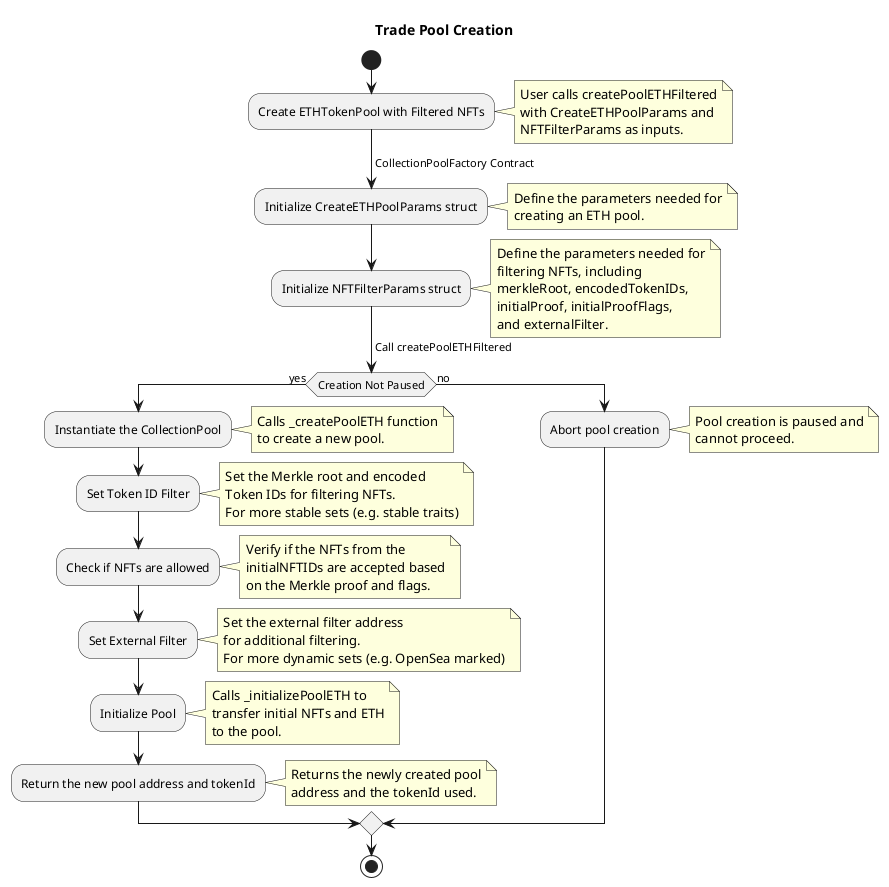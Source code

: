 @startuml
title Trade Pool Creation

start

:Create ETHTokenPool with Filtered NFTs;
note right
  User calls createPoolETHFiltered
  with CreateETHPoolParams and
  NFTFilterParams as inputs.
end note

-> CollectionPoolFactory Contract;

:Initialize CreateETHPoolParams struct;
note right
  Define the parameters needed for
  creating an ETH pool.
end note

:Initialize NFTFilterParams struct;
note right
  Define the parameters needed for
  filtering NFTs, including
  merkleRoot, encodedTokenIDs,
  initialProof, initialProofFlags,
  and externalFilter.
end note

-> Call createPoolETHFiltered;

if (Creation Not Paused) then (yes)
  :Instantiate the CollectionPool;
  note right
    Calls _createPoolETH function
    to create a new pool.
  end note

  :Set Token ID Filter;
  note right
    Set the Merkle root and encoded
    Token IDs for filtering NFTs.
    For more stable sets (e.g. stable traits)
  end note

  :Check if NFTs are allowed;
  note right
    Verify if the NFTs from the
    initialNFTIDs are accepted based
    on the Merkle proof and flags.
  end note

  :Set External Filter;
  note right
    Set the external filter address
    for additional filtering.
    For more dynamic sets (e.g. OpenSea marked)
  end note

  :Initialize Pool;
  note right
    Calls _initializePoolETH to
    transfer initial NFTs and ETH
    to the pool.
  end note

  :Return the new pool address and tokenId;
  note right
    Returns the newly created pool
    address and the tokenId used.
  end note
else (no)
  :Abort pool creation;
  note right
    Pool creation is paused and
    cannot proceed.
  end note
endif

stop
@enduml
